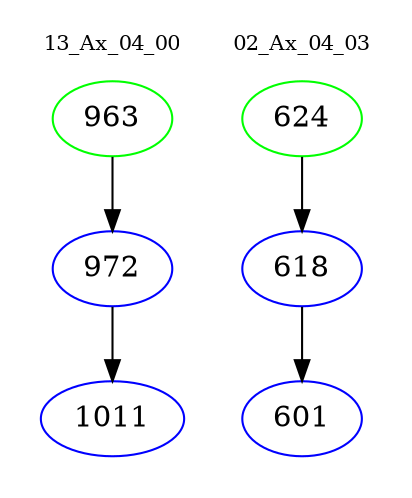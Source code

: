 digraph{
subgraph cluster_0 {
color = white
label = "13_Ax_04_00";
fontsize=10;
T0_963 [label="963", color="green"]
T0_963 -> T0_972 [color="black"]
T0_972 [label="972", color="blue"]
T0_972 -> T0_1011 [color="black"]
T0_1011 [label="1011", color="blue"]
}
subgraph cluster_1 {
color = white
label = "02_Ax_04_03";
fontsize=10;
T1_624 [label="624", color="green"]
T1_624 -> T1_618 [color="black"]
T1_618 [label="618", color="blue"]
T1_618 -> T1_601 [color="black"]
T1_601 [label="601", color="blue"]
}
}
